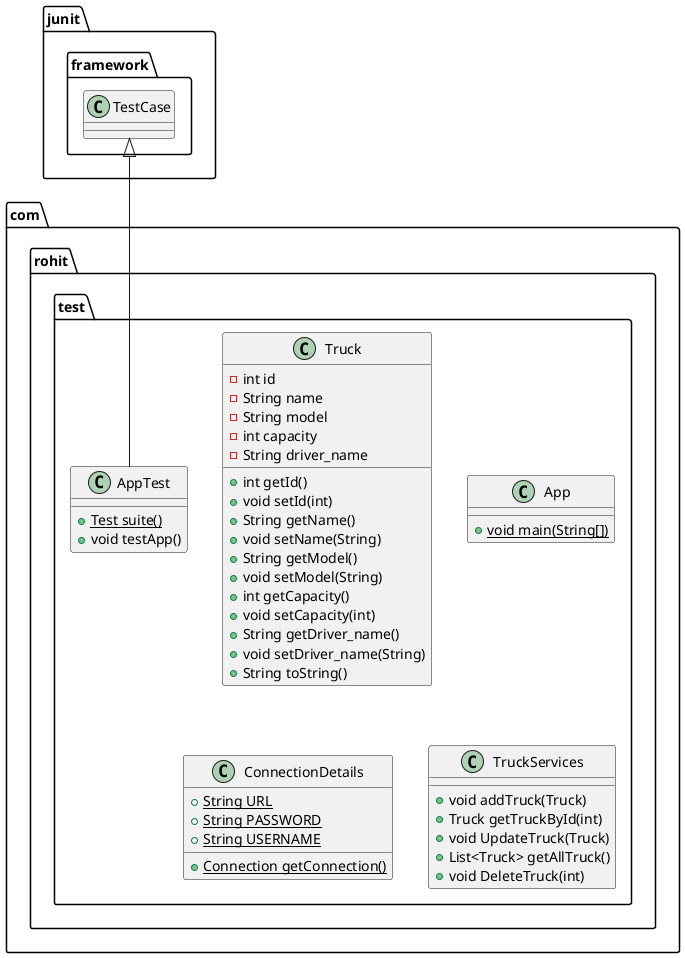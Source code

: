 @startuml
class com.rohit.test.Truck {
- int id
- String name
- String model
- int capacity
- String driver_name
+ int getId()
+ void setId(int)
+ String getName()
+ void setName(String)
+ String getModel()
+ void setModel(String)
+ int getCapacity()
+ void setCapacity(int)
+ String getDriver_name()
+ void setDriver_name(String)
+ String toString()
}


class com.rohit.test.App {
+ {static} void main(String[])
}

class com.rohit.test.AppTest {
+ {static} Test suite()
+ void testApp()
}

class com.rohit.test.ConnectionDetails {
+ {static} String URL
+ {static} String PASSWORD
+ {static} String USERNAME
+ {static} Connection getConnection()
}


class com.rohit.test.TruckServices {
+ void addTruck(Truck)
+ Truck getTruckById(int)
+ void UpdateTruck(Truck)
+ List<Truck> getAllTruck()
+ void DeleteTruck(int)
}



junit.framework.TestCase <|-- com.rohit.test.AppTest
@enduml
